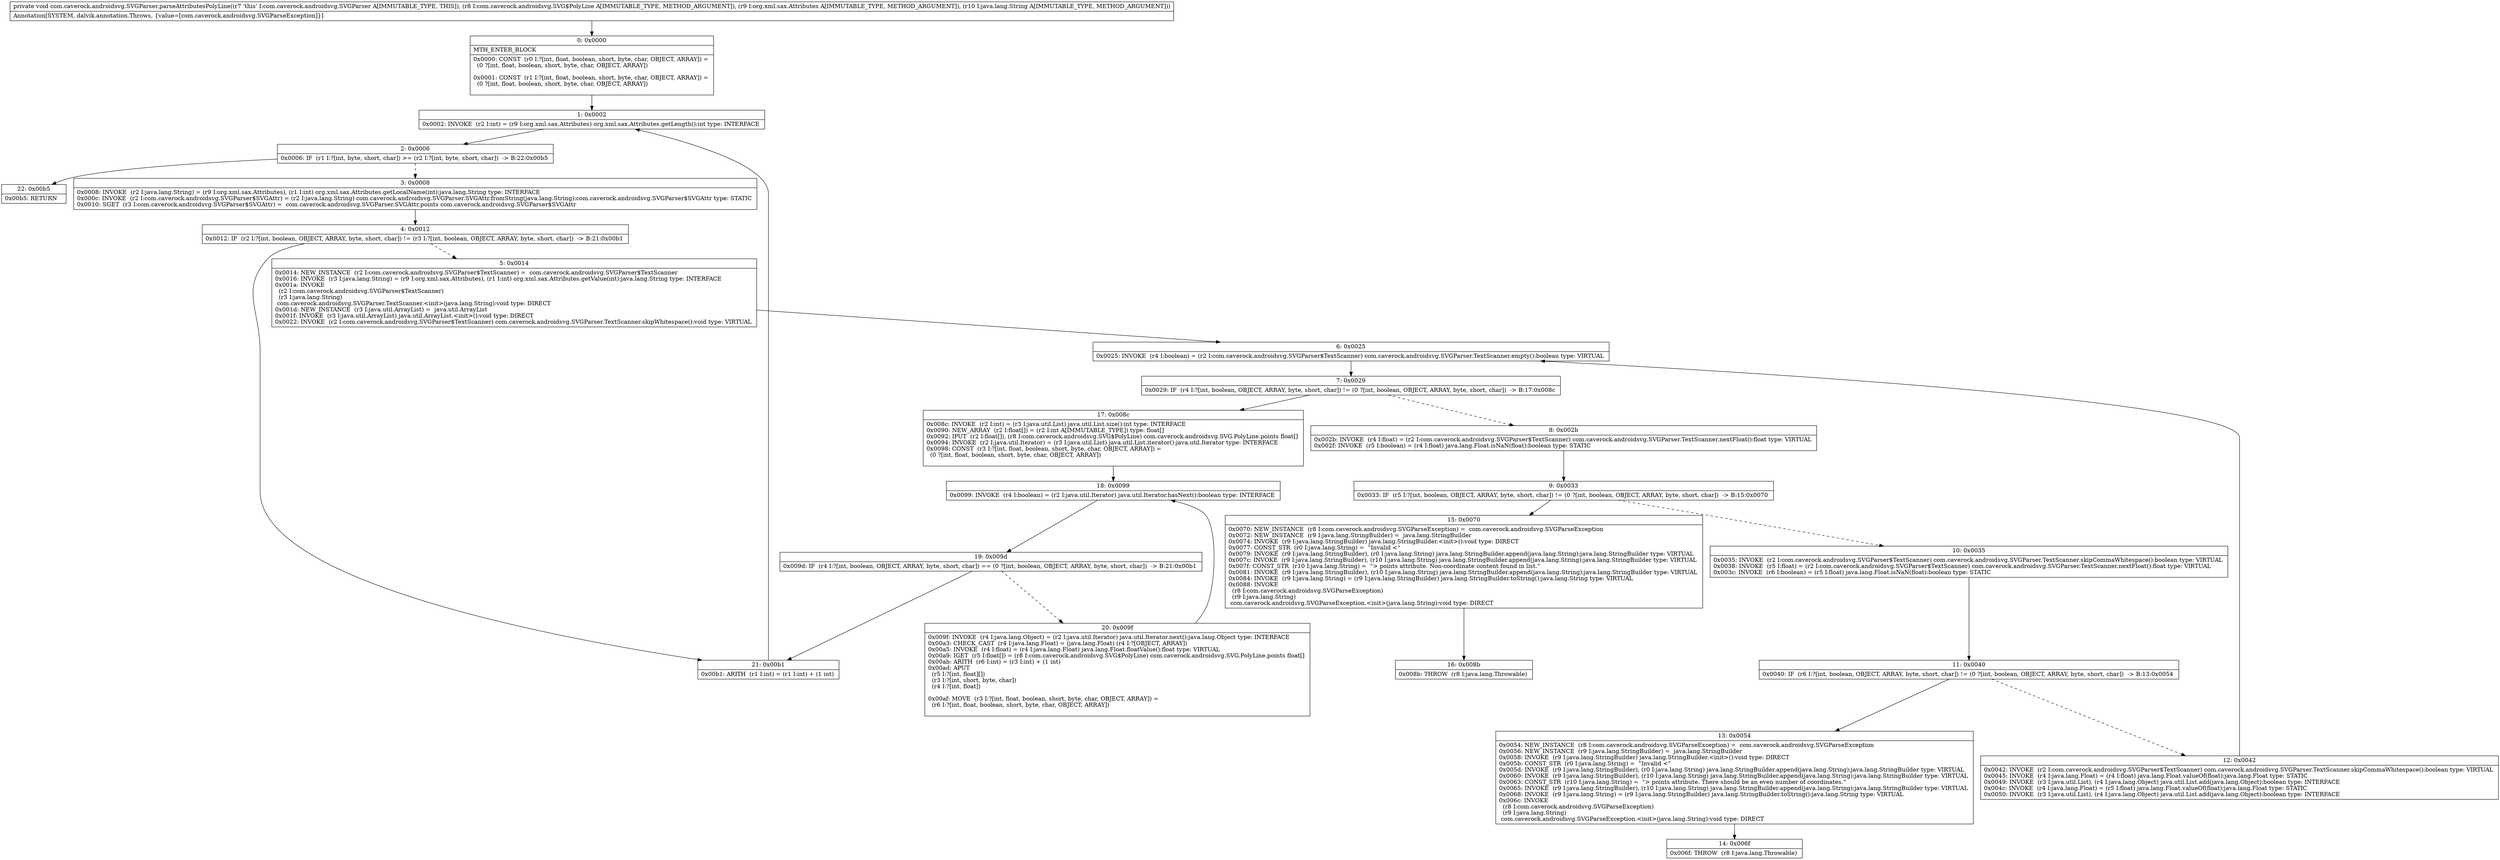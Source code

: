 digraph "CFG forcom.caverock.androidsvg.SVGParser.parseAttributesPolyLine(Lcom\/caverock\/androidsvg\/SVG$PolyLine;Lorg\/xml\/sax\/Attributes;Ljava\/lang\/String;)V" {
Node_0 [shape=record,label="{0\:\ 0x0000|MTH_ENTER_BLOCK\l|0x0000: CONST  (r0 I:?[int, float, boolean, short, byte, char, OBJECT, ARRAY]) = \l  (0 ?[int, float, boolean, short, byte, char, OBJECT, ARRAY])\l \l0x0001: CONST  (r1 I:?[int, float, boolean, short, byte, char, OBJECT, ARRAY]) = \l  (0 ?[int, float, boolean, short, byte, char, OBJECT, ARRAY])\l \l}"];
Node_1 [shape=record,label="{1\:\ 0x0002|0x0002: INVOKE  (r2 I:int) = (r9 I:org.xml.sax.Attributes) org.xml.sax.Attributes.getLength():int type: INTERFACE \l}"];
Node_2 [shape=record,label="{2\:\ 0x0006|0x0006: IF  (r1 I:?[int, byte, short, char]) \>= (r2 I:?[int, byte, short, char])  \-\> B:22:0x00b5 \l}"];
Node_3 [shape=record,label="{3\:\ 0x0008|0x0008: INVOKE  (r2 I:java.lang.String) = (r9 I:org.xml.sax.Attributes), (r1 I:int) org.xml.sax.Attributes.getLocalName(int):java.lang.String type: INTERFACE \l0x000c: INVOKE  (r2 I:com.caverock.androidsvg.SVGParser$SVGAttr) = (r2 I:java.lang.String) com.caverock.androidsvg.SVGParser.SVGAttr.fromString(java.lang.String):com.caverock.androidsvg.SVGParser$SVGAttr type: STATIC \l0x0010: SGET  (r3 I:com.caverock.androidsvg.SVGParser$SVGAttr) =  com.caverock.androidsvg.SVGParser.SVGAttr.points com.caverock.androidsvg.SVGParser$SVGAttr \l}"];
Node_4 [shape=record,label="{4\:\ 0x0012|0x0012: IF  (r2 I:?[int, boolean, OBJECT, ARRAY, byte, short, char]) != (r3 I:?[int, boolean, OBJECT, ARRAY, byte, short, char])  \-\> B:21:0x00b1 \l}"];
Node_5 [shape=record,label="{5\:\ 0x0014|0x0014: NEW_INSTANCE  (r2 I:com.caverock.androidsvg.SVGParser$TextScanner) =  com.caverock.androidsvg.SVGParser$TextScanner \l0x0016: INVOKE  (r3 I:java.lang.String) = (r9 I:org.xml.sax.Attributes), (r1 I:int) org.xml.sax.Attributes.getValue(int):java.lang.String type: INTERFACE \l0x001a: INVOKE  \l  (r2 I:com.caverock.androidsvg.SVGParser$TextScanner)\l  (r3 I:java.lang.String)\l com.caverock.androidsvg.SVGParser.TextScanner.\<init\>(java.lang.String):void type: DIRECT \l0x001d: NEW_INSTANCE  (r3 I:java.util.ArrayList) =  java.util.ArrayList \l0x001f: INVOKE  (r3 I:java.util.ArrayList) java.util.ArrayList.\<init\>():void type: DIRECT \l0x0022: INVOKE  (r2 I:com.caverock.androidsvg.SVGParser$TextScanner) com.caverock.androidsvg.SVGParser.TextScanner.skipWhitespace():void type: VIRTUAL \l}"];
Node_6 [shape=record,label="{6\:\ 0x0025|0x0025: INVOKE  (r4 I:boolean) = (r2 I:com.caverock.androidsvg.SVGParser$TextScanner) com.caverock.androidsvg.SVGParser.TextScanner.empty():boolean type: VIRTUAL \l}"];
Node_7 [shape=record,label="{7\:\ 0x0029|0x0029: IF  (r4 I:?[int, boolean, OBJECT, ARRAY, byte, short, char]) != (0 ?[int, boolean, OBJECT, ARRAY, byte, short, char])  \-\> B:17:0x008c \l}"];
Node_8 [shape=record,label="{8\:\ 0x002b|0x002b: INVOKE  (r4 I:float) = (r2 I:com.caverock.androidsvg.SVGParser$TextScanner) com.caverock.androidsvg.SVGParser.TextScanner.nextFloat():float type: VIRTUAL \l0x002f: INVOKE  (r5 I:boolean) = (r4 I:float) java.lang.Float.isNaN(float):boolean type: STATIC \l}"];
Node_9 [shape=record,label="{9\:\ 0x0033|0x0033: IF  (r5 I:?[int, boolean, OBJECT, ARRAY, byte, short, char]) != (0 ?[int, boolean, OBJECT, ARRAY, byte, short, char])  \-\> B:15:0x0070 \l}"];
Node_10 [shape=record,label="{10\:\ 0x0035|0x0035: INVOKE  (r2 I:com.caverock.androidsvg.SVGParser$TextScanner) com.caverock.androidsvg.SVGParser.TextScanner.skipCommaWhitespace():boolean type: VIRTUAL \l0x0038: INVOKE  (r5 I:float) = (r2 I:com.caverock.androidsvg.SVGParser$TextScanner) com.caverock.androidsvg.SVGParser.TextScanner.nextFloat():float type: VIRTUAL \l0x003c: INVOKE  (r6 I:boolean) = (r5 I:float) java.lang.Float.isNaN(float):boolean type: STATIC \l}"];
Node_11 [shape=record,label="{11\:\ 0x0040|0x0040: IF  (r6 I:?[int, boolean, OBJECT, ARRAY, byte, short, char]) != (0 ?[int, boolean, OBJECT, ARRAY, byte, short, char])  \-\> B:13:0x0054 \l}"];
Node_12 [shape=record,label="{12\:\ 0x0042|0x0042: INVOKE  (r2 I:com.caverock.androidsvg.SVGParser$TextScanner) com.caverock.androidsvg.SVGParser.TextScanner.skipCommaWhitespace():boolean type: VIRTUAL \l0x0045: INVOKE  (r4 I:java.lang.Float) = (r4 I:float) java.lang.Float.valueOf(float):java.lang.Float type: STATIC \l0x0049: INVOKE  (r3 I:java.util.List), (r4 I:java.lang.Object) java.util.List.add(java.lang.Object):boolean type: INTERFACE \l0x004c: INVOKE  (r4 I:java.lang.Float) = (r5 I:float) java.lang.Float.valueOf(float):java.lang.Float type: STATIC \l0x0050: INVOKE  (r3 I:java.util.List), (r4 I:java.lang.Object) java.util.List.add(java.lang.Object):boolean type: INTERFACE \l}"];
Node_13 [shape=record,label="{13\:\ 0x0054|0x0054: NEW_INSTANCE  (r8 I:com.caverock.androidsvg.SVGParseException) =  com.caverock.androidsvg.SVGParseException \l0x0056: NEW_INSTANCE  (r9 I:java.lang.StringBuilder) =  java.lang.StringBuilder \l0x0058: INVOKE  (r9 I:java.lang.StringBuilder) java.lang.StringBuilder.\<init\>():void type: DIRECT \l0x005b: CONST_STR  (r0 I:java.lang.String) =  \"Invalid \<\" \l0x005d: INVOKE  (r9 I:java.lang.StringBuilder), (r0 I:java.lang.String) java.lang.StringBuilder.append(java.lang.String):java.lang.StringBuilder type: VIRTUAL \l0x0060: INVOKE  (r9 I:java.lang.StringBuilder), (r10 I:java.lang.String) java.lang.StringBuilder.append(java.lang.String):java.lang.StringBuilder type: VIRTUAL \l0x0063: CONST_STR  (r10 I:java.lang.String) =  \"\> points attribute. There should be an even number of coordinates.\" \l0x0065: INVOKE  (r9 I:java.lang.StringBuilder), (r10 I:java.lang.String) java.lang.StringBuilder.append(java.lang.String):java.lang.StringBuilder type: VIRTUAL \l0x0068: INVOKE  (r9 I:java.lang.String) = (r9 I:java.lang.StringBuilder) java.lang.StringBuilder.toString():java.lang.String type: VIRTUAL \l0x006c: INVOKE  \l  (r8 I:com.caverock.androidsvg.SVGParseException)\l  (r9 I:java.lang.String)\l com.caverock.androidsvg.SVGParseException.\<init\>(java.lang.String):void type: DIRECT \l}"];
Node_14 [shape=record,label="{14\:\ 0x006f|0x006f: THROW  (r8 I:java.lang.Throwable) \l}"];
Node_15 [shape=record,label="{15\:\ 0x0070|0x0070: NEW_INSTANCE  (r8 I:com.caverock.androidsvg.SVGParseException) =  com.caverock.androidsvg.SVGParseException \l0x0072: NEW_INSTANCE  (r9 I:java.lang.StringBuilder) =  java.lang.StringBuilder \l0x0074: INVOKE  (r9 I:java.lang.StringBuilder) java.lang.StringBuilder.\<init\>():void type: DIRECT \l0x0077: CONST_STR  (r0 I:java.lang.String) =  \"Invalid \<\" \l0x0079: INVOKE  (r9 I:java.lang.StringBuilder), (r0 I:java.lang.String) java.lang.StringBuilder.append(java.lang.String):java.lang.StringBuilder type: VIRTUAL \l0x007c: INVOKE  (r9 I:java.lang.StringBuilder), (r10 I:java.lang.String) java.lang.StringBuilder.append(java.lang.String):java.lang.StringBuilder type: VIRTUAL \l0x007f: CONST_STR  (r10 I:java.lang.String) =  \"\> points attribute. Non\-coordinate content found in list.\" \l0x0081: INVOKE  (r9 I:java.lang.StringBuilder), (r10 I:java.lang.String) java.lang.StringBuilder.append(java.lang.String):java.lang.StringBuilder type: VIRTUAL \l0x0084: INVOKE  (r9 I:java.lang.String) = (r9 I:java.lang.StringBuilder) java.lang.StringBuilder.toString():java.lang.String type: VIRTUAL \l0x0088: INVOKE  \l  (r8 I:com.caverock.androidsvg.SVGParseException)\l  (r9 I:java.lang.String)\l com.caverock.androidsvg.SVGParseException.\<init\>(java.lang.String):void type: DIRECT \l}"];
Node_16 [shape=record,label="{16\:\ 0x008b|0x008b: THROW  (r8 I:java.lang.Throwable) \l}"];
Node_17 [shape=record,label="{17\:\ 0x008c|0x008c: INVOKE  (r2 I:int) = (r3 I:java.util.List) java.util.List.size():int type: INTERFACE \l0x0090: NEW_ARRAY  (r2 I:float[]) = (r2 I:int A[IMMUTABLE_TYPE]) type: float[] \l0x0092: IPUT  (r2 I:float[]), (r8 I:com.caverock.androidsvg.SVG$PolyLine) com.caverock.androidsvg.SVG.PolyLine.points float[] \l0x0094: INVOKE  (r2 I:java.util.Iterator) = (r3 I:java.util.List) java.util.List.iterator():java.util.Iterator type: INTERFACE \l0x0098: CONST  (r3 I:?[int, float, boolean, short, byte, char, OBJECT, ARRAY]) = \l  (0 ?[int, float, boolean, short, byte, char, OBJECT, ARRAY])\l \l}"];
Node_18 [shape=record,label="{18\:\ 0x0099|0x0099: INVOKE  (r4 I:boolean) = (r2 I:java.util.Iterator) java.util.Iterator.hasNext():boolean type: INTERFACE \l}"];
Node_19 [shape=record,label="{19\:\ 0x009d|0x009d: IF  (r4 I:?[int, boolean, OBJECT, ARRAY, byte, short, char]) == (0 ?[int, boolean, OBJECT, ARRAY, byte, short, char])  \-\> B:21:0x00b1 \l}"];
Node_20 [shape=record,label="{20\:\ 0x009f|0x009f: INVOKE  (r4 I:java.lang.Object) = (r2 I:java.util.Iterator) java.util.Iterator.next():java.lang.Object type: INTERFACE \l0x00a3: CHECK_CAST  (r4 I:java.lang.Float) = (java.lang.Float) (r4 I:?[OBJECT, ARRAY]) \l0x00a5: INVOKE  (r4 I:float) = (r4 I:java.lang.Float) java.lang.Float.floatValue():float type: VIRTUAL \l0x00a9: IGET  (r5 I:float[]) = (r8 I:com.caverock.androidsvg.SVG$PolyLine) com.caverock.androidsvg.SVG.PolyLine.points float[] \l0x00ab: ARITH  (r6 I:int) = (r3 I:int) + (1 int) \l0x00ad: APUT  \l  (r5 I:?[int, float][])\l  (r3 I:?[int, short, byte, char])\l  (r4 I:?[int, float])\l \l0x00af: MOVE  (r3 I:?[int, float, boolean, short, byte, char, OBJECT, ARRAY]) = \l  (r6 I:?[int, float, boolean, short, byte, char, OBJECT, ARRAY])\l \l}"];
Node_21 [shape=record,label="{21\:\ 0x00b1|0x00b1: ARITH  (r1 I:int) = (r1 I:int) + (1 int) \l}"];
Node_22 [shape=record,label="{22\:\ 0x00b5|0x00b5: RETURN   \l}"];
MethodNode[shape=record,label="{private void com.caverock.androidsvg.SVGParser.parseAttributesPolyLine((r7 'this' I:com.caverock.androidsvg.SVGParser A[IMMUTABLE_TYPE, THIS]), (r8 I:com.caverock.androidsvg.SVG$PolyLine A[IMMUTABLE_TYPE, METHOD_ARGUMENT]), (r9 I:org.xml.sax.Attributes A[IMMUTABLE_TYPE, METHOD_ARGUMENT]), (r10 I:java.lang.String A[IMMUTABLE_TYPE, METHOD_ARGUMENT]))  | Annotation[SYSTEM, dalvik.annotation.Throws, \{value=[com.caverock.androidsvg.SVGParseException]\}]\l}"];
MethodNode -> Node_0;
Node_0 -> Node_1;
Node_1 -> Node_2;
Node_2 -> Node_3[style=dashed];
Node_2 -> Node_22;
Node_3 -> Node_4;
Node_4 -> Node_5[style=dashed];
Node_4 -> Node_21;
Node_5 -> Node_6;
Node_6 -> Node_7;
Node_7 -> Node_8[style=dashed];
Node_7 -> Node_17;
Node_8 -> Node_9;
Node_9 -> Node_10[style=dashed];
Node_9 -> Node_15;
Node_10 -> Node_11;
Node_11 -> Node_12[style=dashed];
Node_11 -> Node_13;
Node_12 -> Node_6;
Node_13 -> Node_14;
Node_15 -> Node_16;
Node_17 -> Node_18;
Node_18 -> Node_19;
Node_19 -> Node_20[style=dashed];
Node_19 -> Node_21;
Node_20 -> Node_18;
Node_21 -> Node_1;
}

